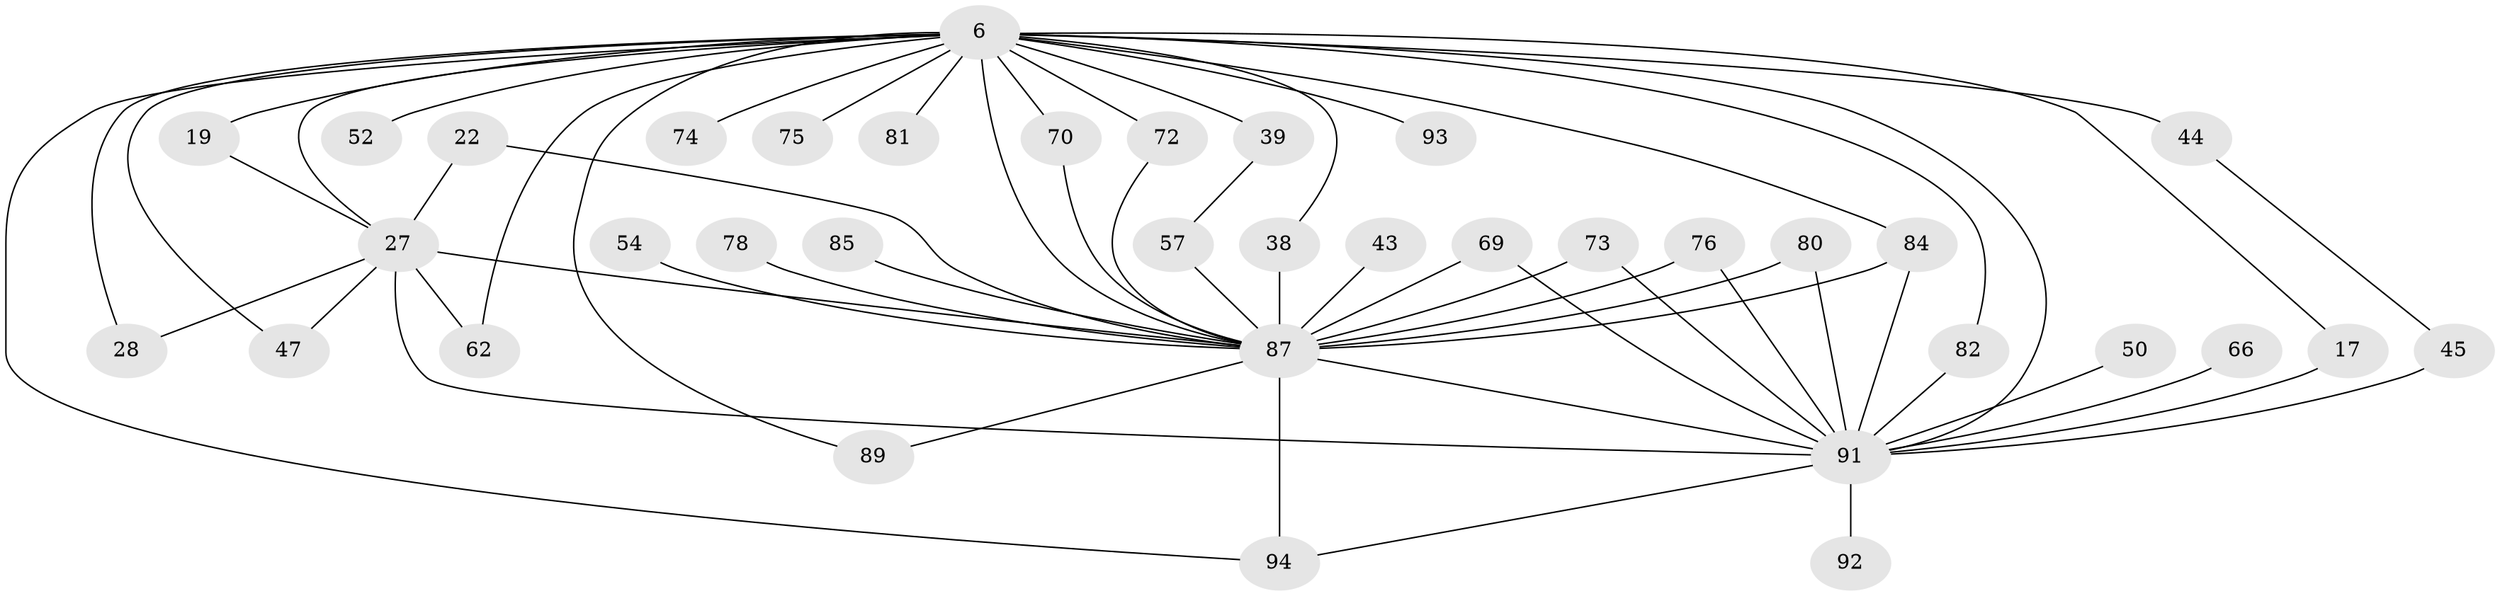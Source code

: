 // original degree distribution, {17: 0.010638297872340425, 19: 0.02127659574468085, 24: 0.010638297872340425, 23: 0.010638297872340425, 22: 0.010638297872340425, 14: 0.02127659574468085, 16: 0.010638297872340425, 36: 0.010638297872340425, 3: 0.24468085106382978, 5: 0.05319148936170213, 2: 0.5212765957446809, 6: 0.010638297872340425, 4: 0.06382978723404255}
// Generated by graph-tools (version 1.1) at 2025/48/03/04/25 21:48:59]
// undirected, 37 vertices, 60 edges
graph export_dot {
graph [start="1"]
  node [color=gray90,style=filled];
  6 [super="+2+5"];
  17;
  19;
  22;
  27 [super="+25+8"];
  28;
  38 [super="+24"];
  39;
  43;
  44 [super="+23"];
  45;
  47;
  50;
  52;
  54;
  57 [super="+56"];
  62;
  66;
  69 [super="+26"];
  70 [super="+11"];
  72;
  73 [super="+42"];
  74;
  75 [super="+55+68+71"];
  76 [super="+21"];
  78;
  80 [super="+31"];
  81;
  82;
  84 [super="+79"];
  85;
  87 [super="+13+83+10+14+35"];
  89;
  91 [super="+86+59+60+90"];
  92;
  93;
  94 [super="+63+46"];
  6 -- 19;
  6 -- 28;
  6 -- 44 [weight=3];
  6 -- 52 [weight=2];
  6 -- 72;
  6 -- 81 [weight=2];
  6 -- 82;
  6 -- 89;
  6 -- 39 [weight=2];
  6 -- 47;
  6 -- 74 [weight=2];
  6 -- 17;
  6 -- 91 [weight=18];
  6 -- 93;
  6 -- 38;
  6 -- 62;
  6 -- 87 [weight=11];
  6 -- 27 [weight=9];
  6 -- 94;
  6 -- 75 [weight=6];
  6 -- 84;
  6 -- 70 [weight=2];
  17 -- 91;
  19 -- 27;
  22 -- 27;
  22 -- 87;
  27 -- 47;
  27 -- 28;
  27 -- 62;
  27 -- 91 [weight=8];
  27 -- 87 [weight=5];
  38 -- 87 [weight=2];
  39 -- 57;
  43 -- 87;
  44 -- 45;
  45 -- 91;
  50 -- 91;
  54 -- 87 [weight=2];
  57 -- 87 [weight=2];
  66 -- 91 [weight=2];
  69 -- 91;
  69 -- 87 [weight=2];
  70 -- 87;
  72 -- 87;
  73 -- 91;
  73 -- 87 [weight=2];
  76 -- 91 [weight=2];
  76 -- 87;
  78 -- 87;
  80 -- 91;
  80 -- 87 [weight=2];
  82 -- 91;
  84 -- 91 [weight=3];
  84 -- 87 [weight=4];
  85 -- 87;
  87 -- 91 [weight=12];
  87 -- 89;
  87 -- 94 [weight=2];
  91 -- 92 [weight=2];
  91 -- 94 [weight=2];
}
